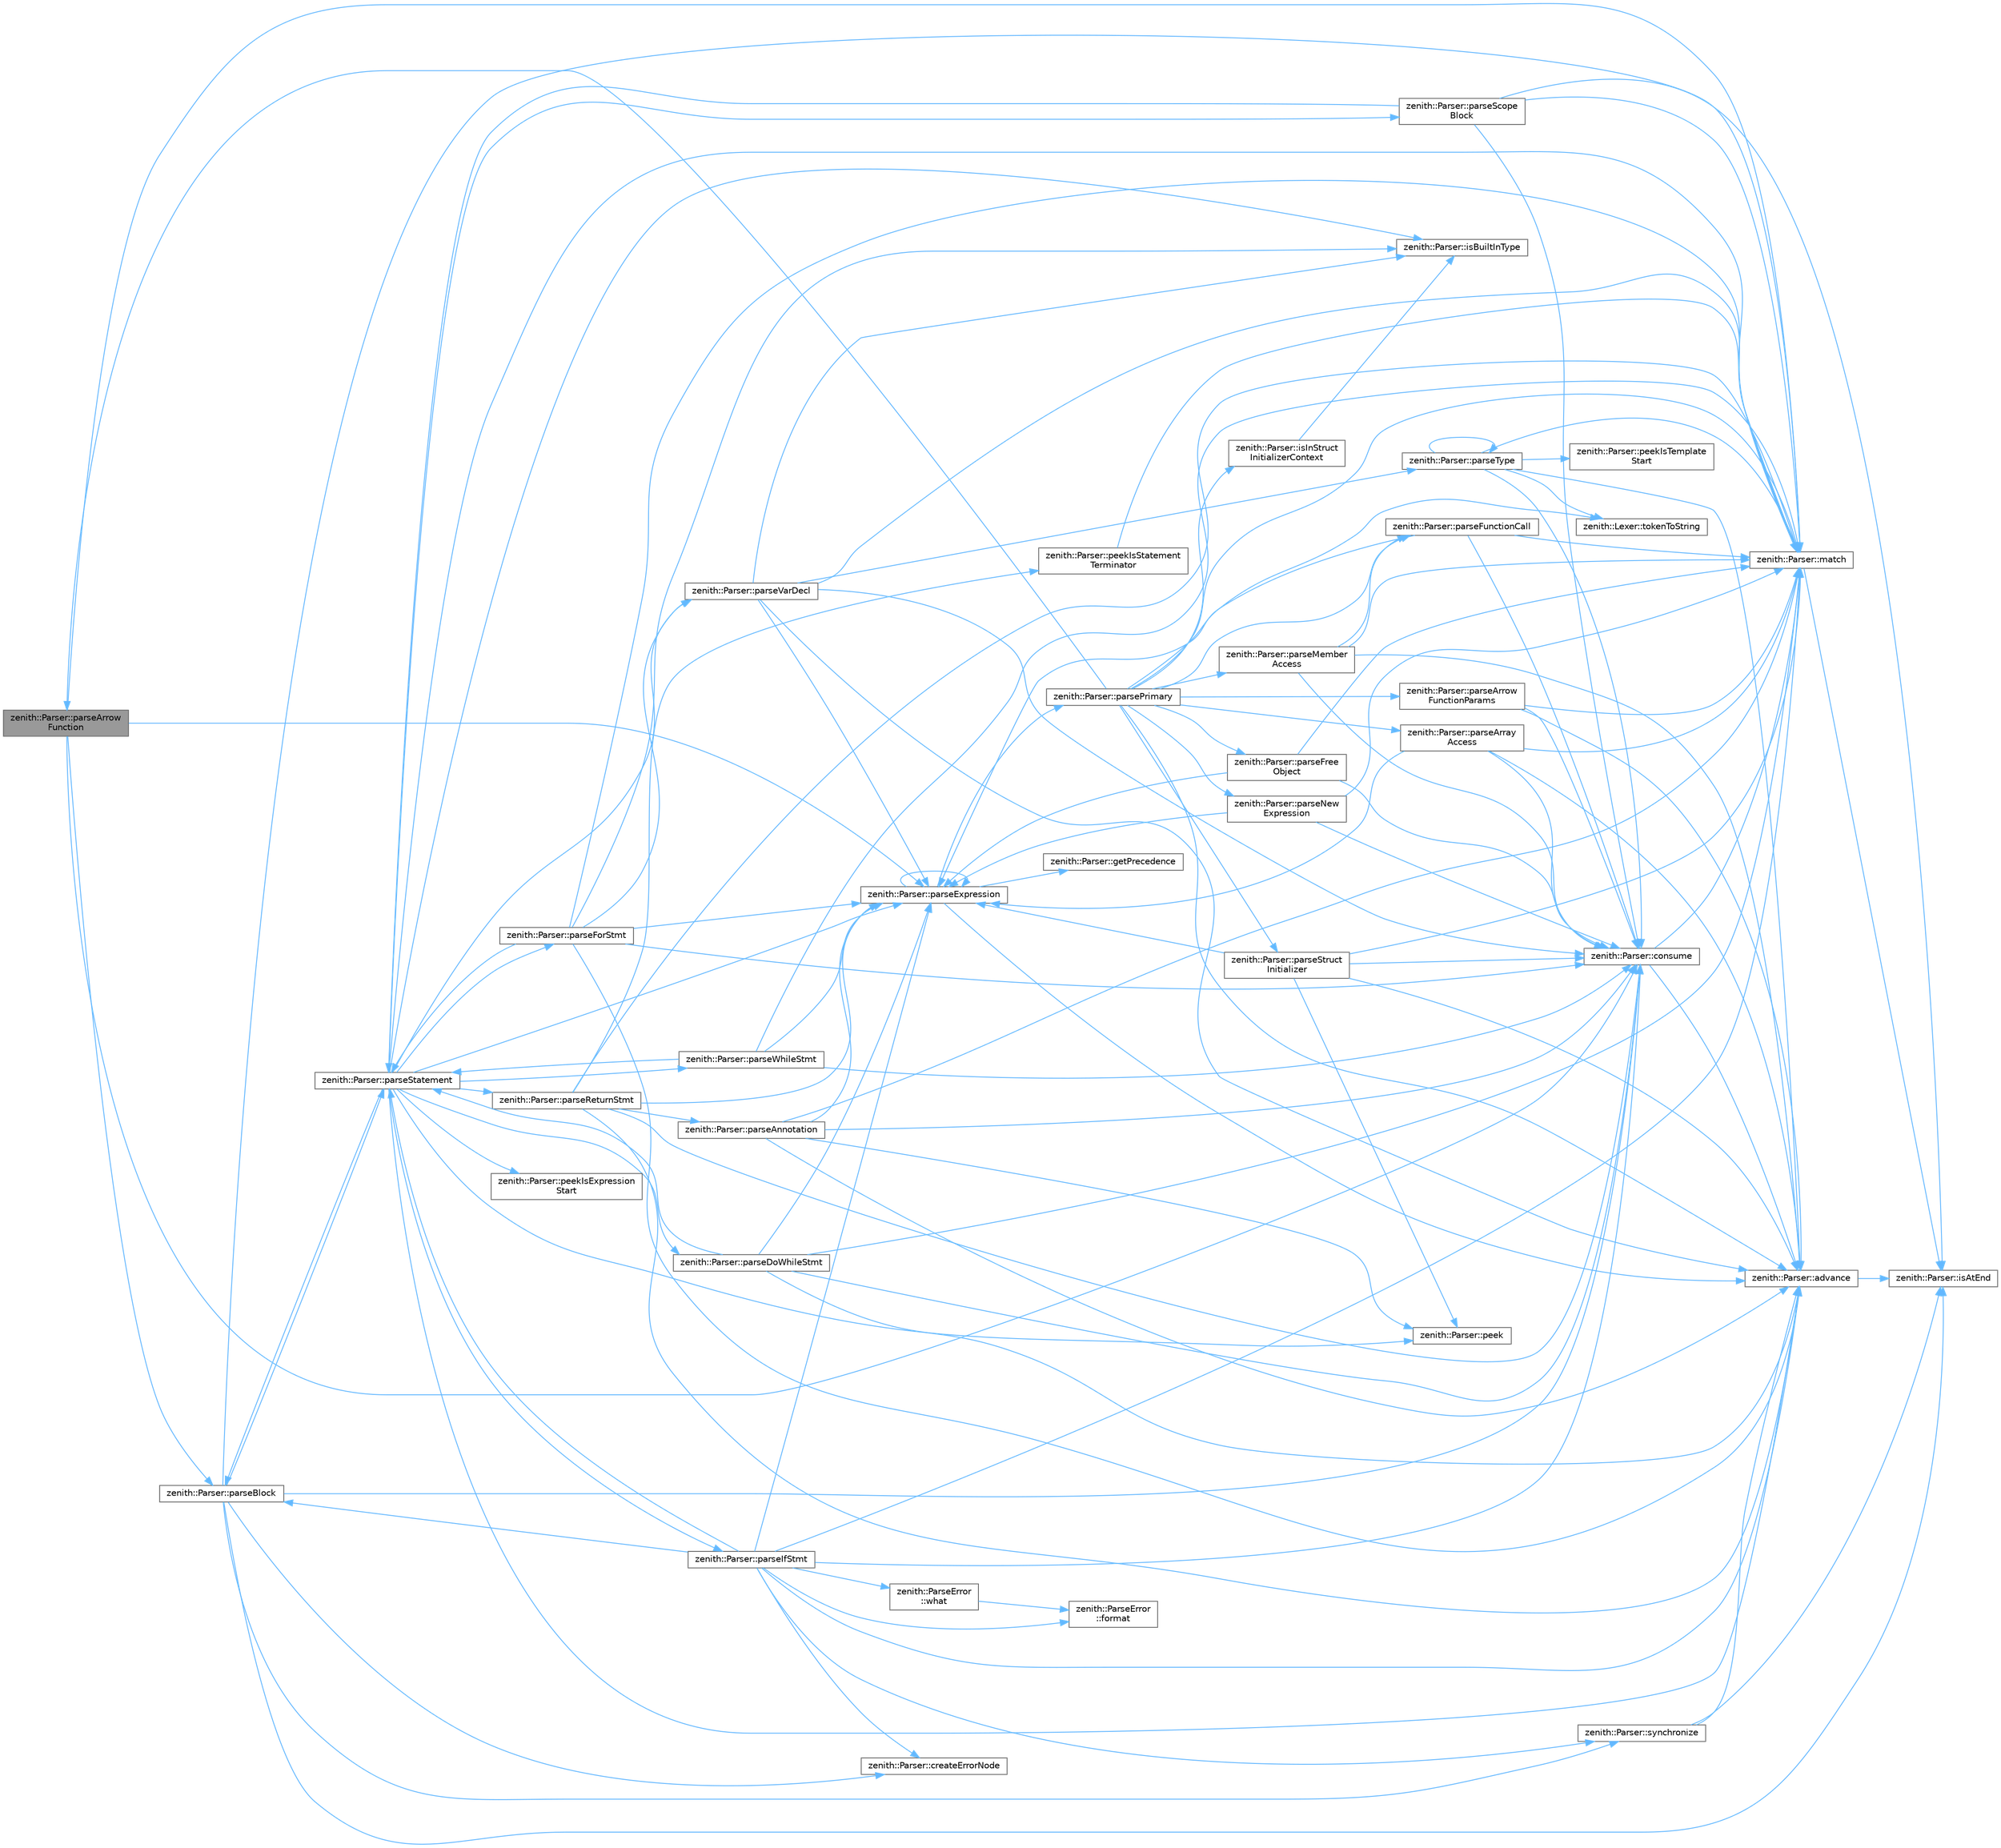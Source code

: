 digraph "zenith::Parser::parseArrowFunction"
{
 // LATEX_PDF_SIZE
  bgcolor="transparent";
  edge [fontname=Helvetica,fontsize=10,labelfontname=Helvetica,labelfontsize=10];
  node [fontname=Helvetica,fontsize=10,shape=box,height=0.2,width=0.4];
  rankdir="LR";
  Node1 [id="Node000001",label="zenith::Parser::parseArrow\lFunction",height=0.2,width=0.4,color="gray40", fillcolor="grey60", style="filled", fontcolor="black",tooltip=" "];
  Node1 -> Node2 [id="edge1_Node000001_Node000002",color="steelblue1",style="solid",tooltip=" "];
  Node2 [id="Node000002",label="zenith::Parser::consume",height=0.2,width=0.4,color="grey40", fillcolor="white", style="filled",URL="$classzenith_1_1_parser.html#a729f5bdd53b7be97e8f5f3fb28f64249",tooltip=" "];
  Node2 -> Node3 [id="edge2_Node000002_Node000003",color="steelblue1",style="solid",tooltip=" "];
  Node3 [id="Node000003",label="zenith::Parser::advance",height=0.2,width=0.4,color="grey40", fillcolor="white", style="filled",URL="$classzenith_1_1_parser.html#a9639927866a398781d4c1d205da431d8",tooltip=" "];
  Node3 -> Node4 [id="edge3_Node000003_Node000004",color="steelblue1",style="solid",tooltip=" "];
  Node4 [id="Node000004",label="zenith::Parser::isAtEnd",height=0.2,width=0.4,color="grey40", fillcolor="white", style="filled",URL="$classzenith_1_1_parser.html#a7fa9d1e2197db94168ba4e2c4fd98ad1",tooltip=" "];
  Node2 -> Node5 [id="edge4_Node000002_Node000005",color="steelblue1",style="solid",tooltip=" "];
  Node5 [id="Node000005",label="zenith::Parser::match",height=0.2,width=0.4,color="grey40", fillcolor="white", style="filled",URL="$classzenith_1_1_parser.html#a6a8b25ba2a7a7f371a02b1419121e8cb",tooltip=" "];
  Node5 -> Node4 [id="edge5_Node000005_Node000004",color="steelblue1",style="solid",tooltip=" "];
  Node1 -> Node5 [id="edge6_Node000001_Node000005",color="steelblue1",style="solid",tooltip=" "];
  Node1 -> Node6 [id="edge7_Node000001_Node000006",color="steelblue1",style="solid",tooltip=" "];
  Node6 [id="Node000006",label="zenith::Parser::parseBlock",height=0.2,width=0.4,color="grey40", fillcolor="white", style="filled",URL="$classzenith_1_1_parser.html#afed5c18e77fc012fe5db9f9e6175e642",tooltip=" "];
  Node6 -> Node2 [id="edge8_Node000006_Node000002",color="steelblue1",style="solid",tooltip=" "];
  Node6 -> Node7 [id="edge9_Node000006_Node000007",color="steelblue1",style="solid",tooltip=" "];
  Node7 [id="Node000007",label="zenith::Parser::createErrorNode",height=0.2,width=0.4,color="grey40", fillcolor="white", style="filled",URL="$classzenith_1_1_parser.html#a6576cab9cc379e6ba26cfce915ad3de6",tooltip=" "];
  Node6 -> Node4 [id="edge10_Node000006_Node000004",color="steelblue1",style="solid",tooltip=" "];
  Node6 -> Node5 [id="edge11_Node000006_Node000005",color="steelblue1",style="solid",tooltip=" "];
  Node6 -> Node8 [id="edge12_Node000006_Node000008",color="steelblue1",style="solid",tooltip=" "];
  Node8 [id="Node000008",label="zenith::Parser::parseStatement",height=0.2,width=0.4,color="grey40", fillcolor="white", style="filled",URL="$classzenith_1_1_parser.html#ada8dc19e8cb4a0f1b37d3ef6a2eb3f9d",tooltip=" "];
  Node8 -> Node3 [id="edge13_Node000008_Node000003",color="steelblue1",style="solid",tooltip=" "];
  Node8 -> Node9 [id="edge14_Node000008_Node000009",color="steelblue1",style="solid",tooltip=" "];
  Node9 [id="Node000009",label="zenith::Parser::isBuiltInType",height=0.2,width=0.4,color="grey40", fillcolor="white", style="filled",URL="$classzenith_1_1_parser.html#a68c100d957e0a8960de2fca188e23054",tooltip=" "];
  Node8 -> Node5 [id="edge15_Node000008_Node000005",color="steelblue1",style="solid",tooltip=" "];
  Node8 -> Node6 [id="edge16_Node000008_Node000006",color="steelblue1",style="solid",tooltip=" "];
  Node8 -> Node10 [id="edge17_Node000008_Node000010",color="steelblue1",style="solid",tooltip=" "];
  Node10 [id="Node000010",label="zenith::Parser::parseDoWhileStmt",height=0.2,width=0.4,color="grey40", fillcolor="white", style="filled",URL="$classzenith_1_1_parser.html#a17d038fc7ad2c0dac1b038889f4426ca",tooltip=" "];
  Node10 -> Node3 [id="edge18_Node000010_Node000003",color="steelblue1",style="solid",tooltip=" "];
  Node10 -> Node2 [id="edge19_Node000010_Node000002",color="steelblue1",style="solid",tooltip=" "];
  Node10 -> Node5 [id="edge20_Node000010_Node000005",color="steelblue1",style="solid",tooltip=" "];
  Node10 -> Node11 [id="edge21_Node000010_Node000011",color="steelblue1",style="solid",tooltip=" "];
  Node11 [id="Node000011",label="zenith::Parser::parseExpression",height=0.2,width=0.4,color="grey40", fillcolor="white", style="filled",URL="$classzenith_1_1_parser.html#a239906fd51d54598f6d3dcc18d97b6b9",tooltip=" "];
  Node11 -> Node3 [id="edge22_Node000011_Node000003",color="steelblue1",style="solid",tooltip=" "];
  Node11 -> Node12 [id="edge23_Node000011_Node000012",color="steelblue1",style="solid",tooltip=" "];
  Node12 [id="Node000012",label="zenith::Parser::getPrecedence",height=0.2,width=0.4,color="grey40", fillcolor="white", style="filled",URL="$classzenith_1_1_parser.html#a5386ec516fb692a1b1ecd9058ca2c19e",tooltip=" "];
  Node11 -> Node11 [id="edge24_Node000011_Node000011",color="steelblue1",style="solid",tooltip=" "];
  Node11 -> Node13 [id="edge25_Node000011_Node000013",color="steelblue1",style="solid",tooltip=" "];
  Node13 [id="Node000013",label="zenith::Parser::parsePrimary",height=0.2,width=0.4,color="grey40", fillcolor="white", style="filled",URL="$classzenith_1_1_parser.html#a9425b18adfbb62629ae5ea654addc7cb",tooltip=" "];
  Node13 -> Node3 [id="edge26_Node000013_Node000003",color="steelblue1",style="solid",tooltip=" "];
  Node13 -> Node14 [id="edge27_Node000013_Node000014",color="steelblue1",style="solid",tooltip=" "];
  Node14 [id="Node000014",label="zenith::Parser::isInStruct\lInitializerContext",height=0.2,width=0.4,color="grey40", fillcolor="white", style="filled",URL="$classzenith_1_1_parser.html#a122c98490d526265ce1a9a2ecaf188f9",tooltip=" "];
  Node14 -> Node9 [id="edge28_Node000014_Node000009",color="steelblue1",style="solid",tooltip=" "];
  Node13 -> Node5 [id="edge29_Node000013_Node000005",color="steelblue1",style="solid",tooltip=" "];
  Node13 -> Node15 [id="edge30_Node000013_Node000015",color="steelblue1",style="solid",tooltip=" "];
  Node15 [id="Node000015",label="zenith::Parser::parseArray\lAccess",height=0.2,width=0.4,color="grey40", fillcolor="white", style="filled",URL="$classzenith_1_1_parser.html#ad32b5cfe98f909cade9216d65b046f58",tooltip=" "];
  Node15 -> Node3 [id="edge31_Node000015_Node000003",color="steelblue1",style="solid",tooltip=" "];
  Node15 -> Node2 [id="edge32_Node000015_Node000002",color="steelblue1",style="solid",tooltip=" "];
  Node15 -> Node5 [id="edge33_Node000015_Node000005",color="steelblue1",style="solid",tooltip=" "];
  Node15 -> Node11 [id="edge34_Node000015_Node000011",color="steelblue1",style="solid",tooltip=" "];
  Node13 -> Node1 [id="edge35_Node000013_Node000001",color="steelblue1",style="solid",tooltip=" "];
  Node13 -> Node16 [id="edge36_Node000013_Node000016",color="steelblue1",style="solid",tooltip=" "];
  Node16 [id="Node000016",label="zenith::Parser::parseArrow\lFunctionParams",height=0.2,width=0.4,color="grey40", fillcolor="white", style="filled",URL="$classzenith_1_1_parser.html#adfd7efe9485b95d3c1d2acbcec912527",tooltip=" "];
  Node16 -> Node3 [id="edge37_Node000016_Node000003",color="steelblue1",style="solid",tooltip=" "];
  Node16 -> Node2 [id="edge38_Node000016_Node000002",color="steelblue1",style="solid",tooltip=" "];
  Node16 -> Node5 [id="edge39_Node000016_Node000005",color="steelblue1",style="solid",tooltip=" "];
  Node13 -> Node17 [id="edge40_Node000013_Node000017",color="steelblue1",style="solid",tooltip=" "];
  Node17 [id="Node000017",label="zenith::Parser::parseFree\lObject",height=0.2,width=0.4,color="grey40", fillcolor="white", style="filled",URL="$classzenith_1_1_parser.html#a697fe5477ca0023efdefd6e66f4e0a49",tooltip=" "];
  Node17 -> Node2 [id="edge41_Node000017_Node000002",color="steelblue1",style="solid",tooltip=" "];
  Node17 -> Node5 [id="edge42_Node000017_Node000005",color="steelblue1",style="solid",tooltip=" "];
  Node17 -> Node11 [id="edge43_Node000017_Node000011",color="steelblue1",style="solid",tooltip=" "];
  Node13 -> Node18 [id="edge44_Node000013_Node000018",color="steelblue1",style="solid",tooltip=" "];
  Node18 [id="Node000018",label="zenith::Parser::parseFunctionCall",height=0.2,width=0.4,color="grey40", fillcolor="white", style="filled",URL="$classzenith_1_1_parser.html#ae2442c2e624e13794605b1ff56047ee8",tooltip=" "];
  Node18 -> Node2 [id="edge45_Node000018_Node000002",color="steelblue1",style="solid",tooltip=" "];
  Node18 -> Node5 [id="edge46_Node000018_Node000005",color="steelblue1",style="solid",tooltip=" "];
  Node18 -> Node11 [id="edge47_Node000018_Node000011",color="steelblue1",style="solid",tooltip=" "];
  Node13 -> Node19 [id="edge48_Node000013_Node000019",color="steelblue1",style="solid",tooltip=" "];
  Node19 [id="Node000019",label="zenith::Parser::parseMember\lAccess",height=0.2,width=0.4,color="grey40", fillcolor="white", style="filled",URL="$classzenith_1_1_parser.html#a5f581f39453bce8e553d9d96c5c8d0d2",tooltip=" "];
  Node19 -> Node3 [id="edge49_Node000019_Node000003",color="steelblue1",style="solid",tooltip=" "];
  Node19 -> Node2 [id="edge50_Node000019_Node000002",color="steelblue1",style="solid",tooltip=" "];
  Node19 -> Node5 [id="edge51_Node000019_Node000005",color="steelblue1",style="solid",tooltip=" "];
  Node19 -> Node18 [id="edge52_Node000019_Node000018",color="steelblue1",style="solid",tooltip=" "];
  Node13 -> Node20 [id="edge53_Node000013_Node000020",color="steelblue1",style="solid",tooltip=" "];
  Node20 [id="Node000020",label="zenith::Parser::parseNew\lExpression",height=0.2,width=0.4,color="grey40", fillcolor="white", style="filled",URL="$classzenith_1_1_parser.html#aa984ed730ca80620a7033d259b6faea5",tooltip=" "];
  Node20 -> Node2 [id="edge54_Node000020_Node000002",color="steelblue1",style="solid",tooltip=" "];
  Node20 -> Node5 [id="edge55_Node000020_Node000005",color="steelblue1",style="solid",tooltip=" "];
  Node20 -> Node11 [id="edge56_Node000020_Node000011",color="steelblue1",style="solid",tooltip=" "];
  Node13 -> Node21 [id="edge57_Node000013_Node000021",color="steelblue1",style="solid",tooltip=" "];
  Node21 [id="Node000021",label="zenith::Parser::parseStruct\lInitializer",height=0.2,width=0.4,color="grey40", fillcolor="white", style="filled",URL="$classzenith_1_1_parser.html#a4646bbfa2a663abbc777ae26d44e9522",tooltip=" "];
  Node21 -> Node3 [id="edge58_Node000021_Node000003",color="steelblue1",style="solid",tooltip=" "];
  Node21 -> Node2 [id="edge59_Node000021_Node000002",color="steelblue1",style="solid",tooltip=" "];
  Node21 -> Node5 [id="edge60_Node000021_Node000005",color="steelblue1",style="solid",tooltip=" "];
  Node21 -> Node11 [id="edge61_Node000021_Node000011",color="steelblue1",style="solid",tooltip=" "];
  Node21 -> Node22 [id="edge62_Node000021_Node000022",color="steelblue1",style="solid",tooltip=" "];
  Node22 [id="Node000022",label="zenith::Parser::peek",height=0.2,width=0.4,color="grey40", fillcolor="white", style="filled",URL="$classzenith_1_1_parser.html#a979d431c48a2bb73bd40a9fd6d65ba36",tooltip=" "];
  Node13 -> Node23 [id="edge63_Node000013_Node000023",color="steelblue1",style="solid",tooltip=" "];
  Node23 [id="Node000023",label="zenith::Lexer::tokenToString",height=0.2,width=0.4,color="grey40", fillcolor="white", style="filled",URL="$classzenith_1_1_lexer.html#a7265d90eb9fdc3d46aacdcf2a7e84a23",tooltip=" "];
  Node10 -> Node8 [id="edge64_Node000010_Node000008",color="steelblue1",style="solid",tooltip=" "];
  Node8 -> Node11 [id="edge65_Node000008_Node000011",color="steelblue1",style="solid",tooltip=" "];
  Node8 -> Node24 [id="edge66_Node000008_Node000024",color="steelblue1",style="solid",tooltip=" "];
  Node24 [id="Node000024",label="zenith::Parser::parseForStmt",height=0.2,width=0.4,color="grey40", fillcolor="white", style="filled",URL="$classzenith_1_1_parser.html#ab8ae32b49e1a7d1492f14c6b381aa52b",tooltip=" "];
  Node24 -> Node3 [id="edge67_Node000024_Node000003",color="steelblue1",style="solid",tooltip=" "];
  Node24 -> Node2 [id="edge68_Node000024_Node000002",color="steelblue1",style="solid",tooltip=" "];
  Node24 -> Node9 [id="edge69_Node000024_Node000009",color="steelblue1",style="solid",tooltip=" "];
  Node24 -> Node5 [id="edge70_Node000024_Node000005",color="steelblue1",style="solid",tooltip=" "];
  Node24 -> Node11 [id="edge71_Node000024_Node000011",color="steelblue1",style="solid",tooltip=" "];
  Node24 -> Node8 [id="edge72_Node000024_Node000008",color="steelblue1",style="solid",tooltip=" "];
  Node24 -> Node25 [id="edge73_Node000024_Node000025",color="steelblue1",style="solid",tooltip=" "];
  Node25 [id="Node000025",label="zenith::Parser::parseVarDecl",height=0.2,width=0.4,color="grey40", fillcolor="white", style="filled",URL="$classzenith_1_1_parser.html#a4846f1e07a0155bb95bfee2888cd4e49",tooltip=" "];
  Node25 -> Node3 [id="edge74_Node000025_Node000003",color="steelblue1",style="solid",tooltip=" "];
  Node25 -> Node2 [id="edge75_Node000025_Node000002",color="steelblue1",style="solid",tooltip=" "];
  Node25 -> Node9 [id="edge76_Node000025_Node000009",color="steelblue1",style="solid",tooltip=" "];
  Node25 -> Node5 [id="edge77_Node000025_Node000005",color="steelblue1",style="solid",tooltip=" "];
  Node25 -> Node11 [id="edge78_Node000025_Node000011",color="steelblue1",style="solid",tooltip=" "];
  Node25 -> Node26 [id="edge79_Node000025_Node000026",color="steelblue1",style="solid",tooltip=" "];
  Node26 [id="Node000026",label="zenith::Parser::parseType",height=0.2,width=0.4,color="grey40", fillcolor="white", style="filled",URL="$classzenith_1_1_parser.html#a62bb32082ed32f00e6071e1acc026ea1",tooltip=" "];
  Node26 -> Node3 [id="edge80_Node000026_Node000003",color="steelblue1",style="solid",tooltip=" "];
  Node26 -> Node2 [id="edge81_Node000026_Node000002",color="steelblue1",style="solid",tooltip=" "];
  Node26 -> Node5 [id="edge82_Node000026_Node000005",color="steelblue1",style="solid",tooltip=" "];
  Node26 -> Node26 [id="edge83_Node000026_Node000026",color="steelblue1",style="solid",tooltip=" "];
  Node26 -> Node27 [id="edge84_Node000026_Node000027",color="steelblue1",style="solid",tooltip=" "];
  Node27 [id="Node000027",label="zenith::Parser::peekIsTemplate\lStart",height=0.2,width=0.4,color="grey40", fillcolor="white", style="filled",URL="$classzenith_1_1_parser.html#adc6473d2aff0043321f35dfdf132f618",tooltip=" "];
  Node26 -> Node23 [id="edge85_Node000026_Node000023",color="steelblue1",style="solid",tooltip=" "];
  Node8 -> Node28 [id="edge86_Node000008_Node000028",color="steelblue1",style="solid",tooltip=" "];
  Node28 [id="Node000028",label="zenith::Parser::parseIfStmt",height=0.2,width=0.4,color="grey40", fillcolor="white", style="filled",URL="$classzenith_1_1_parser.html#a6086729ddce119c88e10fe622d069d8f",tooltip=" "];
  Node28 -> Node3 [id="edge87_Node000028_Node000003",color="steelblue1",style="solid",tooltip=" "];
  Node28 -> Node2 [id="edge88_Node000028_Node000002",color="steelblue1",style="solid",tooltip=" "];
  Node28 -> Node7 [id="edge89_Node000028_Node000007",color="steelblue1",style="solid",tooltip=" "];
  Node28 -> Node29 [id="edge90_Node000028_Node000029",color="steelblue1",style="solid",tooltip=" "];
  Node29 [id="Node000029",label="zenith::ParseError\l::format",height=0.2,width=0.4,color="grey40", fillcolor="white", style="filled",URL="$classzenith_1_1_parse_error.html#a432ddabc956004a6660137f537d2ba45",tooltip=" "];
  Node28 -> Node5 [id="edge91_Node000028_Node000005",color="steelblue1",style="solid",tooltip=" "];
  Node28 -> Node6 [id="edge92_Node000028_Node000006",color="steelblue1",style="solid",tooltip=" "];
  Node28 -> Node11 [id="edge93_Node000028_Node000011",color="steelblue1",style="solid",tooltip=" "];
  Node28 -> Node8 [id="edge94_Node000028_Node000008",color="steelblue1",style="solid",tooltip=" "];
  Node28 -> Node30 [id="edge95_Node000028_Node000030",color="steelblue1",style="solid",tooltip=" "];
  Node30 [id="Node000030",label="zenith::Parser::synchronize",height=0.2,width=0.4,color="grey40", fillcolor="white", style="filled",URL="$classzenith_1_1_parser.html#a09ca7eb4b886643cc7673062713a718f",tooltip=" "];
  Node30 -> Node3 [id="edge96_Node000030_Node000003",color="steelblue1",style="solid",tooltip=" "];
  Node30 -> Node4 [id="edge97_Node000030_Node000004",color="steelblue1",style="solid",tooltip=" "];
  Node28 -> Node31 [id="edge98_Node000028_Node000031",color="steelblue1",style="solid",tooltip=" "];
  Node31 [id="Node000031",label="zenith::ParseError\l::what",height=0.2,width=0.4,color="grey40", fillcolor="white", style="filled",URL="$classzenith_1_1_parse_error.html#a9fb114a980ca601574f4dd9cf122aa0e",tooltip=" "];
  Node31 -> Node29 [id="edge99_Node000031_Node000029",color="steelblue1",style="solid",tooltip=" "];
  Node8 -> Node32 [id="edge100_Node000008_Node000032",color="steelblue1",style="solid",tooltip=" "];
  Node32 [id="Node000032",label="zenith::Parser::parseReturnStmt",height=0.2,width=0.4,color="grey40", fillcolor="white", style="filled",URL="$classzenith_1_1_parser.html#a5e026e55d4a57bea1b5ffa7d3b5e93a8",tooltip=" "];
  Node32 -> Node3 [id="edge101_Node000032_Node000003",color="steelblue1",style="solid",tooltip=" "];
  Node32 -> Node2 [id="edge102_Node000032_Node000002",color="steelblue1",style="solid",tooltip=" "];
  Node32 -> Node5 [id="edge103_Node000032_Node000005",color="steelblue1",style="solid",tooltip=" "];
  Node32 -> Node33 [id="edge104_Node000032_Node000033",color="steelblue1",style="solid",tooltip=" "];
  Node33 [id="Node000033",label="zenith::Parser::parseAnnotation",height=0.2,width=0.4,color="grey40", fillcolor="white", style="filled",URL="$classzenith_1_1_parser.html#afff2e82900309df63d9aa89f4d3e31d6",tooltip=" "];
  Node33 -> Node3 [id="edge105_Node000033_Node000003",color="steelblue1",style="solid",tooltip=" "];
  Node33 -> Node2 [id="edge106_Node000033_Node000002",color="steelblue1",style="solid",tooltip=" "];
  Node33 -> Node5 [id="edge107_Node000033_Node000005",color="steelblue1",style="solid",tooltip=" "];
  Node33 -> Node11 [id="edge108_Node000033_Node000011",color="steelblue1",style="solid",tooltip=" "];
  Node33 -> Node22 [id="edge109_Node000033_Node000022",color="steelblue1",style="solid",tooltip=" "];
  Node32 -> Node11 [id="edge110_Node000032_Node000011",color="steelblue1",style="solid",tooltip=" "];
  Node32 -> Node34 [id="edge111_Node000032_Node000034",color="steelblue1",style="solid",tooltip=" "];
  Node34 [id="Node000034",label="zenith::Parser::peekIsStatement\lTerminator",height=0.2,width=0.4,color="grey40", fillcolor="white", style="filled",URL="$classzenith_1_1_parser.html#a4deb3146abfbc7ce7f5a4cc973a9fc18",tooltip=" "];
  Node34 -> Node5 [id="edge112_Node000034_Node000005",color="steelblue1",style="solid",tooltip=" "];
  Node8 -> Node35 [id="edge113_Node000008_Node000035",color="steelblue1",style="solid",tooltip=" "];
  Node35 [id="Node000035",label="zenith::Parser::parseScope\lBlock",height=0.2,width=0.4,color="grey40", fillcolor="white", style="filled",URL="$classzenith_1_1_parser.html#acd4ccda2b4a409498daa93e31f2bc23f",tooltip=" "];
  Node35 -> Node2 [id="edge114_Node000035_Node000002",color="steelblue1",style="solid",tooltip=" "];
  Node35 -> Node4 [id="edge115_Node000035_Node000004",color="steelblue1",style="solid",tooltip=" "];
  Node35 -> Node5 [id="edge116_Node000035_Node000005",color="steelblue1",style="solid",tooltip=" "];
  Node35 -> Node8 [id="edge117_Node000035_Node000008",color="steelblue1",style="solid",tooltip=" "];
  Node8 -> Node25 [id="edge118_Node000008_Node000025",color="steelblue1",style="solid",tooltip=" "];
  Node8 -> Node36 [id="edge119_Node000008_Node000036",color="steelblue1",style="solid",tooltip=" "];
  Node36 [id="Node000036",label="zenith::Parser::parseWhileStmt",height=0.2,width=0.4,color="grey40", fillcolor="white", style="filled",URL="$classzenith_1_1_parser.html#a6f8fd13014d6a0e82f53ce08a8f9766d",tooltip=" "];
  Node36 -> Node2 [id="edge120_Node000036_Node000002",color="steelblue1",style="solid",tooltip=" "];
  Node36 -> Node5 [id="edge121_Node000036_Node000005",color="steelblue1",style="solid",tooltip=" "];
  Node36 -> Node11 [id="edge122_Node000036_Node000011",color="steelblue1",style="solid",tooltip=" "];
  Node36 -> Node8 [id="edge123_Node000036_Node000008",color="steelblue1",style="solid",tooltip=" "];
  Node8 -> Node22 [id="edge124_Node000008_Node000022",color="steelblue1",style="solid",tooltip=" "];
  Node8 -> Node37 [id="edge125_Node000008_Node000037",color="steelblue1",style="solid",tooltip=" "];
  Node37 [id="Node000037",label="zenith::Parser::peekIsExpression\lStart",height=0.2,width=0.4,color="grey40", fillcolor="white", style="filled",URL="$classzenith_1_1_parser.html#ad60004f6810cc28102461c948ec5bb2f",tooltip=" "];
  Node6 -> Node30 [id="edge126_Node000006_Node000030",color="steelblue1",style="solid",tooltip=" "];
  Node1 -> Node11 [id="edge127_Node000001_Node000011",color="steelblue1",style="solid",tooltip=" "];
}
